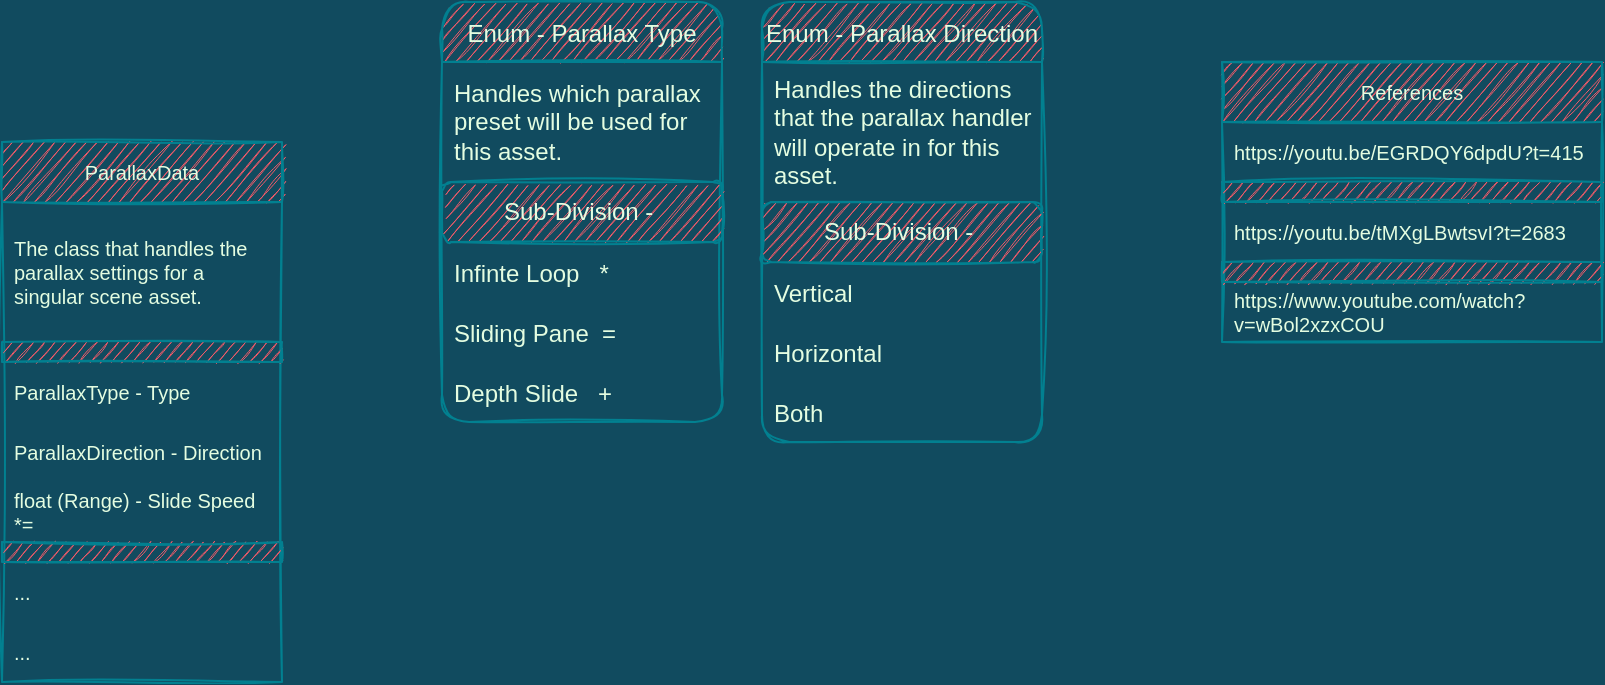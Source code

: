 <mxfile version="20.2.3" type="device"><diagram id="bvys9uEj89uY-cNjd8sc" name="Page-1"><mxGraphModel dx="1422" dy="875" grid="1" gridSize="10" guides="1" tooltips="1" connect="1" arrows="1" fold="1" page="1" pageScale="1" pageWidth="850" pageHeight="1100" background="#114B5F" math="0" shadow="0"><root><mxCell id="0"/><mxCell id="1" parent="0"/><mxCell id="-cAcQds7UkuCxa4okbHM-1" value="References" style="swimlane;fontStyle=0;childLayout=stackLayout;horizontal=1;startSize=30;horizontalStack=0;resizeParent=1;resizeParentMax=0;resizeLast=0;collapsible=1;marginBottom=0;sketch=1;fontColor=#E4FDE1;strokeColor=#028090;fillColor=#F45B69;rounded=0;fontSize=10;" vertex="1" parent="1"><mxGeometry x="650" y="200" width="190" height="140" as="geometry"/></mxCell><mxCell id="-cAcQds7UkuCxa4okbHM-2" value="https://youtu.be/EGRDQY6dpdU?t=415" style="text;strokeColor=none;fillColor=none;align=left;verticalAlign=middle;spacingLeft=4;spacingRight=4;overflow=hidden;points=[[0,0.5],[1,0.5]];portConstraint=eastwest;rotatable=0;sketch=1;fontColor=#E4FDE1;rounded=0;fontSize=10;whiteSpace=wrap;" vertex="1" parent="-cAcQds7UkuCxa4okbHM-1"><mxGeometry y="30" width="190" height="30" as="geometry"/></mxCell><mxCell id="-cAcQds7UkuCxa4okbHM-3" value="" style="rounded=0;whiteSpace=wrap;html=1;sketch=1;fontColor=#E4FDE1;strokeColor=#028090;fillColor=#F45B69;fontSize=10;" vertex="1" parent="-cAcQds7UkuCxa4okbHM-1"><mxGeometry y="60" width="190" height="10" as="geometry"/></mxCell><mxCell id="-cAcQds7UkuCxa4okbHM-4" value="https://youtu.be/tMXgLBwtsvI?t=2683" style="text;strokeColor=none;fillColor=none;align=left;verticalAlign=middle;spacingLeft=4;spacingRight=4;overflow=hidden;points=[[0,0.5],[1,0.5]];portConstraint=eastwest;rotatable=0;sketch=1;fontColor=#E4FDE1;rounded=0;fontSize=10;whiteSpace=wrap;" vertex="1" parent="-cAcQds7UkuCxa4okbHM-1"><mxGeometry y="70" width="190" height="30" as="geometry"/></mxCell><mxCell id="-cAcQds7UkuCxa4okbHM-5" value="" style="rounded=0;whiteSpace=wrap;html=1;sketch=1;fontColor=#E4FDE1;strokeColor=#028090;fillColor=#F45B69;fontSize=10;" vertex="1" parent="-cAcQds7UkuCxa4okbHM-1"><mxGeometry y="100" width="190" height="10" as="geometry"/></mxCell><mxCell id="-cAcQds7UkuCxa4okbHM-6" value="https://www.youtube.com/watch?v=wBol2xzxCOU" style="text;strokeColor=none;fillColor=none;align=left;verticalAlign=middle;spacingLeft=4;spacingRight=4;overflow=hidden;points=[[0,0.5],[1,0.5]];portConstraint=eastwest;rotatable=0;sketch=1;fontColor=#E4FDE1;rounded=0;fontSize=10;whiteSpace=wrap;" vertex="1" parent="-cAcQds7UkuCxa4okbHM-1"><mxGeometry y="110" width="190" height="30" as="geometry"/></mxCell><mxCell id="-cAcQds7UkuCxa4okbHM-7" value="ParallaxData" style="swimlane;fontStyle=0;childLayout=stackLayout;horizontal=1;startSize=30;horizontalStack=0;resizeParent=1;resizeParentMax=0;resizeLast=0;collapsible=1;marginBottom=0;sketch=1;fontColor=#E4FDE1;strokeColor=#028090;fillColor=#F45B69;rounded=0;fontSize=10;" vertex="1" parent="1"><mxGeometry x="40" y="240" width="140" height="270" as="geometry"/></mxCell><mxCell id="-cAcQds7UkuCxa4okbHM-8" value="The class that handles the parallax settings for a singular scene asset." style="text;strokeColor=none;fillColor=none;align=left;verticalAlign=middle;spacingLeft=4;spacingRight=4;overflow=hidden;points=[[0,0.5],[1,0.5]];portConstraint=eastwest;rotatable=0;sketch=1;fontColor=#E4FDE1;rounded=0;fontSize=10;whiteSpace=wrap;" vertex="1" parent="-cAcQds7UkuCxa4okbHM-7"><mxGeometry y="30" width="140" height="70" as="geometry"/></mxCell><mxCell id="-cAcQds7UkuCxa4okbHM-9" value="" style="rounded=0;whiteSpace=wrap;html=1;sketch=1;fontColor=#E4FDE1;strokeColor=#028090;fillColor=#F45B69;fontSize=10;" vertex="1" parent="-cAcQds7UkuCxa4okbHM-7"><mxGeometry y="100" width="140" height="10" as="geometry"/></mxCell><mxCell id="-cAcQds7UkuCxa4okbHM-10" value="ParallaxType - Type" style="text;strokeColor=none;fillColor=none;align=left;verticalAlign=middle;spacingLeft=4;spacingRight=4;overflow=hidden;points=[[0,0.5],[1,0.5]];portConstraint=eastwest;rotatable=0;sketch=1;fontColor=#E4FDE1;rounded=0;fontSize=10;whiteSpace=wrap;" vertex="1" parent="-cAcQds7UkuCxa4okbHM-7"><mxGeometry y="110" width="140" height="30" as="geometry"/></mxCell><mxCell id="-cAcQds7UkuCxa4okbHM-21" value="ParallaxDirection - Direction" style="text;strokeColor=none;fillColor=none;align=left;verticalAlign=middle;spacingLeft=4;spacingRight=4;overflow=hidden;points=[[0,0.5],[1,0.5]];portConstraint=eastwest;rotatable=0;sketch=1;fontColor=#E4FDE1;rounded=0;fontSize=10;whiteSpace=wrap;" vertex="1" parent="-cAcQds7UkuCxa4okbHM-7"><mxGeometry y="140" width="140" height="30" as="geometry"/></mxCell><mxCell id="-cAcQds7UkuCxa4okbHM-28" value="float (Range) - Slide Speed *=" style="text;strokeColor=none;fillColor=none;align=left;verticalAlign=middle;spacingLeft=4;spacingRight=4;overflow=hidden;points=[[0,0.5],[1,0.5]];portConstraint=eastwest;rotatable=0;sketch=1;fontColor=#E4FDE1;rounded=0;fontSize=10;whiteSpace=wrap;" vertex="1" parent="-cAcQds7UkuCxa4okbHM-7"><mxGeometry y="170" width="140" height="30" as="geometry"/></mxCell><mxCell id="-cAcQds7UkuCxa4okbHM-11" value="" style="rounded=0;whiteSpace=wrap;html=1;sketch=1;fontColor=#E4FDE1;strokeColor=#028090;fillColor=#F45B69;fontSize=10;" vertex="1" parent="-cAcQds7UkuCxa4okbHM-7"><mxGeometry y="200" width="140" height="10" as="geometry"/></mxCell><mxCell id="-cAcQds7UkuCxa4okbHM-12" value="..." style="text;strokeColor=none;fillColor=none;align=left;verticalAlign=middle;spacingLeft=4;spacingRight=4;overflow=hidden;points=[[0,0.5],[1,0.5]];portConstraint=eastwest;rotatable=0;sketch=1;fontColor=#E4FDE1;rounded=0;fontSize=10;whiteSpace=wrap;" vertex="1" parent="-cAcQds7UkuCxa4okbHM-7"><mxGeometry y="210" width="140" height="30" as="geometry"/></mxCell><mxCell id="-cAcQds7UkuCxa4okbHM-31" value="..." style="text;strokeColor=none;fillColor=none;align=left;verticalAlign=middle;spacingLeft=4;spacingRight=4;overflow=hidden;points=[[0,0.5],[1,0.5]];portConstraint=eastwest;rotatable=0;sketch=1;fontColor=#E4FDE1;rounded=0;fontSize=10;whiteSpace=wrap;" vertex="1" parent="-cAcQds7UkuCxa4okbHM-7"><mxGeometry y="240" width="140" height="30" as="geometry"/></mxCell><mxCell id="-cAcQds7UkuCxa4okbHM-17" value="Enum - Parallax Type" style="swimlane;fontStyle=0;childLayout=stackLayout;horizontal=1;startSize=30;horizontalStack=0;resizeParent=1;resizeParentMax=0;resizeLast=0;collapsible=1;marginBottom=0;rounded=1;sketch=1;fontSize=12;fontColor=#E4FDE1;strokeColor=#028090;fillColor=#F45B69;" vertex="1" parent="1"><mxGeometry x="260" y="170" width="140" height="210" as="geometry"/></mxCell><mxCell id="-cAcQds7UkuCxa4okbHM-18" value="Handles which parallax preset will be used for this asset." style="text;strokeColor=none;fillColor=none;align=left;verticalAlign=middle;spacingLeft=4;spacingRight=4;overflow=hidden;points=[[0,0.5],[1,0.5]];portConstraint=eastwest;rotatable=0;rounded=1;sketch=1;fontSize=12;fontColor=#E4FDE1;whiteSpace=wrap;" vertex="1" parent="-cAcQds7UkuCxa4okbHM-17"><mxGeometry y="30" width="140" height="60" as="geometry"/></mxCell><mxCell id="-cAcQds7UkuCxa4okbHM-19" value="Sub-Division -&amp;nbsp;" style="whiteSpace=wrap;html=1;rounded=1;sketch=1;fontSize=12;fontColor=#E4FDE1;strokeColor=#028090;fillColor=#F45B69;" vertex="1" parent="-cAcQds7UkuCxa4okbHM-17"><mxGeometry y="90" width="140" height="30" as="geometry"/></mxCell><mxCell id="-cAcQds7UkuCxa4okbHM-20" value="Infinte Loop   *" style="text;strokeColor=none;fillColor=none;align=left;verticalAlign=middle;spacingLeft=4;spacingRight=4;overflow=hidden;points=[[0,0.5],[1,0.5]];portConstraint=eastwest;rotatable=0;rounded=1;sketch=1;fontSize=12;fontColor=#E4FDE1;" vertex="1" parent="-cAcQds7UkuCxa4okbHM-17"><mxGeometry y="120" width="140" height="30" as="geometry"/></mxCell><mxCell id="-cAcQds7UkuCxa4okbHM-29" value="Sliding Pane  =" style="text;strokeColor=none;fillColor=none;align=left;verticalAlign=middle;spacingLeft=4;spacingRight=4;overflow=hidden;points=[[0,0.5],[1,0.5]];portConstraint=eastwest;rotatable=0;rounded=1;sketch=1;fontSize=12;fontColor=#E4FDE1;" vertex="1" parent="-cAcQds7UkuCxa4okbHM-17"><mxGeometry y="150" width="140" height="30" as="geometry"/></mxCell><mxCell id="-cAcQds7UkuCxa4okbHM-30" value="Depth Slide   +" style="text;strokeColor=none;fillColor=none;align=left;verticalAlign=middle;spacingLeft=4;spacingRight=4;overflow=hidden;points=[[0,0.5],[1,0.5]];portConstraint=eastwest;rotatable=0;rounded=1;sketch=1;fontSize=12;fontColor=#E4FDE1;" vertex="1" parent="-cAcQds7UkuCxa4okbHM-17"><mxGeometry y="180" width="140" height="30" as="geometry"/></mxCell><mxCell id="-cAcQds7UkuCxa4okbHM-22" value="Enum - Parallax Direction" style="swimlane;fontStyle=0;childLayout=stackLayout;horizontal=1;startSize=30;horizontalStack=0;resizeParent=1;resizeParentMax=0;resizeLast=0;collapsible=1;marginBottom=0;rounded=1;sketch=1;fontSize=12;fontColor=#E4FDE1;strokeColor=#028090;fillColor=#F45B69;" vertex="1" parent="1"><mxGeometry x="420" y="170" width="140" height="220" as="geometry"/></mxCell><mxCell id="-cAcQds7UkuCxa4okbHM-23" value="Handles the directions that the parallax handler will operate in for this asset." style="text;strokeColor=none;fillColor=none;align=left;verticalAlign=middle;spacingLeft=4;spacingRight=4;overflow=hidden;points=[[0,0.5],[1,0.5]];portConstraint=eastwest;rotatable=0;rounded=1;sketch=1;fontSize=12;fontColor=#E4FDE1;whiteSpace=wrap;" vertex="1" parent="-cAcQds7UkuCxa4okbHM-22"><mxGeometry y="30" width="140" height="70" as="geometry"/></mxCell><mxCell id="-cAcQds7UkuCxa4okbHM-24" value="Sub-Division -&amp;nbsp;" style="whiteSpace=wrap;html=1;rounded=1;sketch=1;fontSize=12;fontColor=#E4FDE1;strokeColor=#028090;fillColor=#F45B69;" vertex="1" parent="-cAcQds7UkuCxa4okbHM-22"><mxGeometry y="100" width="140" height="30" as="geometry"/></mxCell><mxCell id="-cAcQds7UkuCxa4okbHM-25" value="Vertical" style="text;strokeColor=none;fillColor=none;align=left;verticalAlign=middle;spacingLeft=4;spacingRight=4;overflow=hidden;points=[[0,0.5],[1,0.5]];portConstraint=eastwest;rotatable=0;rounded=1;sketch=1;fontSize=12;fontColor=#E4FDE1;" vertex="1" parent="-cAcQds7UkuCxa4okbHM-22"><mxGeometry y="130" width="140" height="30" as="geometry"/></mxCell><mxCell id="-cAcQds7UkuCxa4okbHM-27" value="Horizontal" style="text;strokeColor=none;fillColor=none;align=left;verticalAlign=middle;spacingLeft=4;spacingRight=4;overflow=hidden;points=[[0,0.5],[1,0.5]];portConstraint=eastwest;rotatable=0;rounded=1;sketch=1;fontSize=12;fontColor=#E4FDE1;" vertex="1" parent="-cAcQds7UkuCxa4okbHM-22"><mxGeometry y="160" width="140" height="30" as="geometry"/></mxCell><mxCell id="-cAcQds7UkuCxa4okbHM-26" value="Both" style="text;strokeColor=none;fillColor=none;align=left;verticalAlign=middle;spacingLeft=4;spacingRight=4;overflow=hidden;points=[[0,0.5],[1,0.5]];portConstraint=eastwest;rotatable=0;rounded=1;sketch=1;fontSize=12;fontColor=#E4FDE1;" vertex="1" parent="-cAcQds7UkuCxa4okbHM-22"><mxGeometry y="190" width="140" height="30" as="geometry"/></mxCell></root></mxGraphModel></diagram></mxfile>